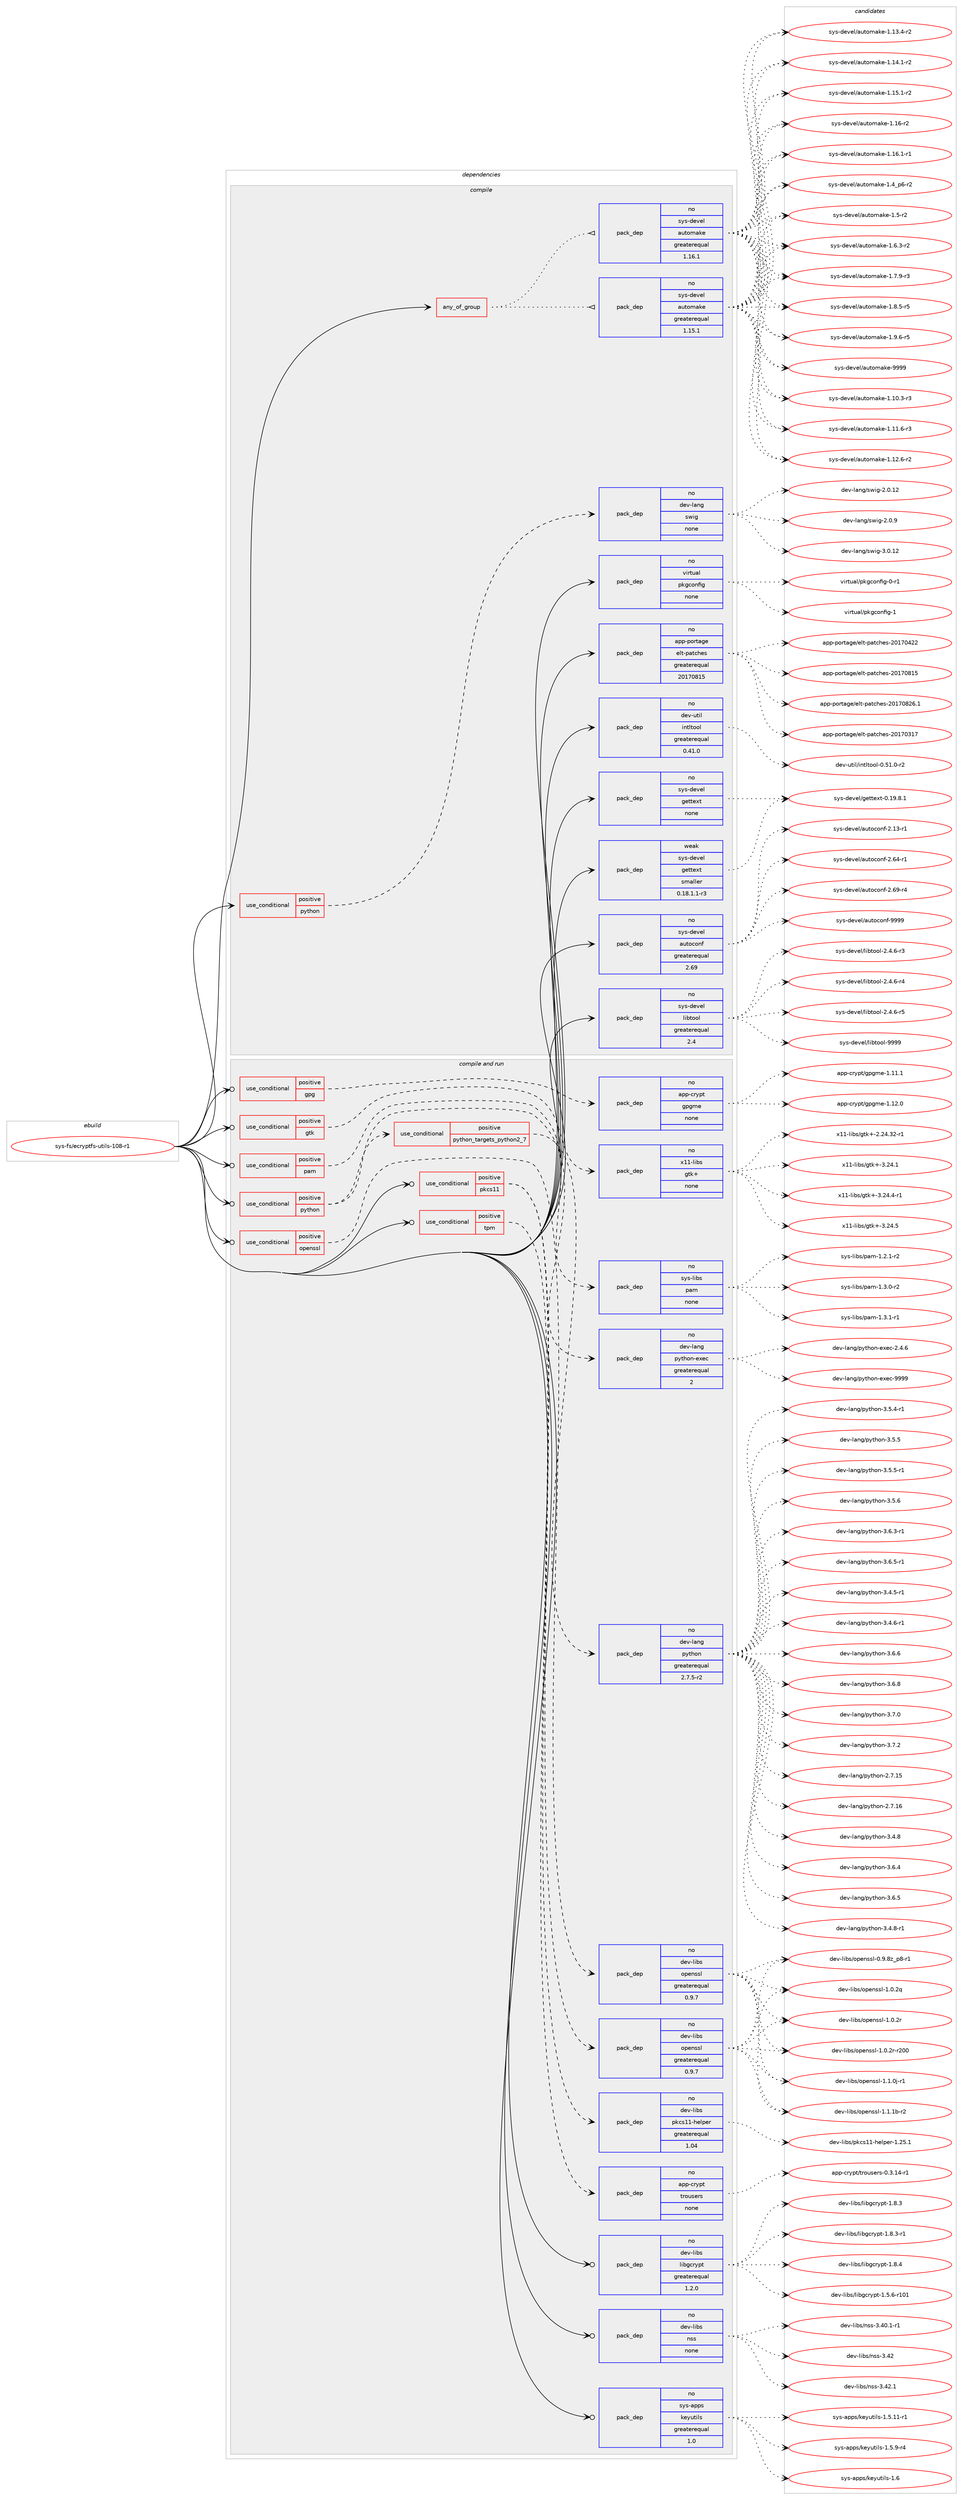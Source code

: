digraph prolog {

# *************
# Graph options
# *************

newrank=true;
concentrate=true;
compound=true;
graph [rankdir=LR,fontname=Helvetica,fontsize=10,ranksep=1.5];#, ranksep=2.5, nodesep=0.2];
edge  [arrowhead=vee];
node  [fontname=Helvetica,fontsize=10];

# **********
# The ebuild
# **********

subgraph cluster_leftcol {
color=gray;
rank=same;
label=<<i>ebuild</i>>;
id [label="sys-fs/ecryptfs-utils-108-r1", color=red, width=4, href="../sys-fs/ecryptfs-utils-108-r1.svg"];
}

# ****************
# The dependencies
# ****************

subgraph cluster_midcol {
color=gray;
label=<<i>dependencies</i>>;
subgraph cluster_compile {
fillcolor="#eeeeee";
style=filled;
label=<<i>compile</i>>;
subgraph any27517 {
dependency1731920 [label=<<TABLE BORDER="0" CELLBORDER="1" CELLSPACING="0" CELLPADDING="4"><TR><TD CELLPADDING="10">any_of_group</TD></TR></TABLE>>, shape=none, color=red];subgraph pack1242862 {
dependency1731921 [label=<<TABLE BORDER="0" CELLBORDER="1" CELLSPACING="0" CELLPADDING="4" WIDTH="220"><TR><TD ROWSPAN="6" CELLPADDING="30">pack_dep</TD></TR><TR><TD WIDTH="110">no</TD></TR><TR><TD>sys-devel</TD></TR><TR><TD>automake</TD></TR><TR><TD>greaterequal</TD></TR><TR><TD>1.16.1</TD></TR></TABLE>>, shape=none, color=blue];
}
dependency1731920:e -> dependency1731921:w [weight=20,style="dotted",arrowhead="oinv"];
subgraph pack1242863 {
dependency1731922 [label=<<TABLE BORDER="0" CELLBORDER="1" CELLSPACING="0" CELLPADDING="4" WIDTH="220"><TR><TD ROWSPAN="6" CELLPADDING="30">pack_dep</TD></TR><TR><TD WIDTH="110">no</TD></TR><TR><TD>sys-devel</TD></TR><TR><TD>automake</TD></TR><TR><TD>greaterequal</TD></TR><TR><TD>1.15.1</TD></TR></TABLE>>, shape=none, color=blue];
}
dependency1731920:e -> dependency1731922:w [weight=20,style="dotted",arrowhead="oinv"];
}
id:e -> dependency1731920:w [weight=20,style="solid",arrowhead="vee"];
subgraph cond460628 {
dependency1731923 [label=<<TABLE BORDER="0" CELLBORDER="1" CELLSPACING="0" CELLPADDING="4"><TR><TD ROWSPAN="3" CELLPADDING="10">use_conditional</TD></TR><TR><TD>positive</TD></TR><TR><TD>python</TD></TR></TABLE>>, shape=none, color=red];
subgraph pack1242864 {
dependency1731924 [label=<<TABLE BORDER="0" CELLBORDER="1" CELLSPACING="0" CELLPADDING="4" WIDTH="220"><TR><TD ROWSPAN="6" CELLPADDING="30">pack_dep</TD></TR><TR><TD WIDTH="110">no</TD></TR><TR><TD>dev-lang</TD></TR><TR><TD>swig</TD></TR><TR><TD>none</TD></TR><TR><TD></TD></TR></TABLE>>, shape=none, color=blue];
}
dependency1731923:e -> dependency1731924:w [weight=20,style="dashed",arrowhead="vee"];
}
id:e -> dependency1731923:w [weight=20,style="solid",arrowhead="vee"];
subgraph pack1242865 {
dependency1731925 [label=<<TABLE BORDER="0" CELLBORDER="1" CELLSPACING="0" CELLPADDING="4" WIDTH="220"><TR><TD ROWSPAN="6" CELLPADDING="30">pack_dep</TD></TR><TR><TD WIDTH="110">no</TD></TR><TR><TD>app-portage</TD></TR><TR><TD>elt-patches</TD></TR><TR><TD>greaterequal</TD></TR><TR><TD>20170815</TD></TR></TABLE>>, shape=none, color=blue];
}
id:e -> dependency1731925:w [weight=20,style="solid",arrowhead="vee"];
subgraph pack1242866 {
dependency1731926 [label=<<TABLE BORDER="0" CELLBORDER="1" CELLSPACING="0" CELLPADDING="4" WIDTH="220"><TR><TD ROWSPAN="6" CELLPADDING="30">pack_dep</TD></TR><TR><TD WIDTH="110">no</TD></TR><TR><TD>dev-util</TD></TR><TR><TD>intltool</TD></TR><TR><TD>greaterequal</TD></TR><TR><TD>0.41.0</TD></TR></TABLE>>, shape=none, color=blue];
}
id:e -> dependency1731926:w [weight=20,style="solid",arrowhead="vee"];
subgraph pack1242867 {
dependency1731927 [label=<<TABLE BORDER="0" CELLBORDER="1" CELLSPACING="0" CELLPADDING="4" WIDTH="220"><TR><TD ROWSPAN="6" CELLPADDING="30">pack_dep</TD></TR><TR><TD WIDTH="110">no</TD></TR><TR><TD>sys-devel</TD></TR><TR><TD>autoconf</TD></TR><TR><TD>greaterequal</TD></TR><TR><TD>2.69</TD></TR></TABLE>>, shape=none, color=blue];
}
id:e -> dependency1731927:w [weight=20,style="solid",arrowhead="vee"];
subgraph pack1242868 {
dependency1731928 [label=<<TABLE BORDER="0" CELLBORDER="1" CELLSPACING="0" CELLPADDING="4" WIDTH="220"><TR><TD ROWSPAN="6" CELLPADDING="30">pack_dep</TD></TR><TR><TD WIDTH="110">no</TD></TR><TR><TD>sys-devel</TD></TR><TR><TD>gettext</TD></TR><TR><TD>none</TD></TR><TR><TD></TD></TR></TABLE>>, shape=none, color=blue];
}
id:e -> dependency1731928:w [weight=20,style="solid",arrowhead="vee"];
subgraph pack1242869 {
dependency1731929 [label=<<TABLE BORDER="0" CELLBORDER="1" CELLSPACING="0" CELLPADDING="4" WIDTH="220"><TR><TD ROWSPAN="6" CELLPADDING="30">pack_dep</TD></TR><TR><TD WIDTH="110">no</TD></TR><TR><TD>sys-devel</TD></TR><TR><TD>libtool</TD></TR><TR><TD>greaterequal</TD></TR><TR><TD>2.4</TD></TR></TABLE>>, shape=none, color=blue];
}
id:e -> dependency1731929:w [weight=20,style="solid",arrowhead="vee"];
subgraph pack1242870 {
dependency1731930 [label=<<TABLE BORDER="0" CELLBORDER="1" CELLSPACING="0" CELLPADDING="4" WIDTH="220"><TR><TD ROWSPAN="6" CELLPADDING="30">pack_dep</TD></TR><TR><TD WIDTH="110">no</TD></TR><TR><TD>virtual</TD></TR><TR><TD>pkgconfig</TD></TR><TR><TD>none</TD></TR><TR><TD></TD></TR></TABLE>>, shape=none, color=blue];
}
id:e -> dependency1731930:w [weight=20,style="solid",arrowhead="vee"];
subgraph pack1242871 {
dependency1731931 [label=<<TABLE BORDER="0" CELLBORDER="1" CELLSPACING="0" CELLPADDING="4" WIDTH="220"><TR><TD ROWSPAN="6" CELLPADDING="30">pack_dep</TD></TR><TR><TD WIDTH="110">weak</TD></TR><TR><TD>sys-devel</TD></TR><TR><TD>gettext</TD></TR><TR><TD>smaller</TD></TR><TR><TD>0.18.1.1-r3</TD></TR></TABLE>>, shape=none, color=blue];
}
id:e -> dependency1731931:w [weight=20,style="solid",arrowhead="vee"];
}
subgraph cluster_compileandrun {
fillcolor="#eeeeee";
style=filled;
label=<<i>compile and run</i>>;
subgraph cond460629 {
dependency1731932 [label=<<TABLE BORDER="0" CELLBORDER="1" CELLSPACING="0" CELLPADDING="4"><TR><TD ROWSPAN="3" CELLPADDING="10">use_conditional</TD></TR><TR><TD>positive</TD></TR><TR><TD>gpg</TD></TR></TABLE>>, shape=none, color=red];
subgraph pack1242872 {
dependency1731933 [label=<<TABLE BORDER="0" CELLBORDER="1" CELLSPACING="0" CELLPADDING="4" WIDTH="220"><TR><TD ROWSPAN="6" CELLPADDING="30">pack_dep</TD></TR><TR><TD WIDTH="110">no</TD></TR><TR><TD>app-crypt</TD></TR><TR><TD>gpgme</TD></TR><TR><TD>none</TD></TR><TR><TD></TD></TR></TABLE>>, shape=none, color=blue];
}
dependency1731932:e -> dependency1731933:w [weight=20,style="dashed",arrowhead="vee"];
}
id:e -> dependency1731932:w [weight=20,style="solid",arrowhead="odotvee"];
subgraph cond460630 {
dependency1731934 [label=<<TABLE BORDER="0" CELLBORDER="1" CELLSPACING="0" CELLPADDING="4"><TR><TD ROWSPAN="3" CELLPADDING="10">use_conditional</TD></TR><TR><TD>positive</TD></TR><TR><TD>gtk</TD></TR></TABLE>>, shape=none, color=red];
subgraph pack1242873 {
dependency1731935 [label=<<TABLE BORDER="0" CELLBORDER="1" CELLSPACING="0" CELLPADDING="4" WIDTH="220"><TR><TD ROWSPAN="6" CELLPADDING="30">pack_dep</TD></TR><TR><TD WIDTH="110">no</TD></TR><TR><TD>x11-libs</TD></TR><TR><TD>gtk+</TD></TR><TR><TD>none</TD></TR><TR><TD></TD></TR></TABLE>>, shape=none, color=blue];
}
dependency1731934:e -> dependency1731935:w [weight=20,style="dashed",arrowhead="vee"];
}
id:e -> dependency1731934:w [weight=20,style="solid",arrowhead="odotvee"];
subgraph cond460631 {
dependency1731936 [label=<<TABLE BORDER="0" CELLBORDER="1" CELLSPACING="0" CELLPADDING="4"><TR><TD ROWSPAN="3" CELLPADDING="10">use_conditional</TD></TR><TR><TD>positive</TD></TR><TR><TD>openssl</TD></TR></TABLE>>, shape=none, color=red];
subgraph pack1242874 {
dependency1731937 [label=<<TABLE BORDER="0" CELLBORDER="1" CELLSPACING="0" CELLPADDING="4" WIDTH="220"><TR><TD ROWSPAN="6" CELLPADDING="30">pack_dep</TD></TR><TR><TD WIDTH="110">no</TD></TR><TR><TD>dev-libs</TD></TR><TR><TD>openssl</TD></TR><TR><TD>greaterequal</TD></TR><TR><TD>0.9.7</TD></TR></TABLE>>, shape=none, color=blue];
}
dependency1731936:e -> dependency1731937:w [weight=20,style="dashed",arrowhead="vee"];
}
id:e -> dependency1731936:w [weight=20,style="solid",arrowhead="odotvee"];
subgraph cond460632 {
dependency1731938 [label=<<TABLE BORDER="0" CELLBORDER="1" CELLSPACING="0" CELLPADDING="4"><TR><TD ROWSPAN="3" CELLPADDING="10">use_conditional</TD></TR><TR><TD>positive</TD></TR><TR><TD>pam</TD></TR></TABLE>>, shape=none, color=red];
subgraph pack1242875 {
dependency1731939 [label=<<TABLE BORDER="0" CELLBORDER="1" CELLSPACING="0" CELLPADDING="4" WIDTH="220"><TR><TD ROWSPAN="6" CELLPADDING="30">pack_dep</TD></TR><TR><TD WIDTH="110">no</TD></TR><TR><TD>sys-libs</TD></TR><TR><TD>pam</TD></TR><TR><TD>none</TD></TR><TR><TD></TD></TR></TABLE>>, shape=none, color=blue];
}
dependency1731938:e -> dependency1731939:w [weight=20,style="dashed",arrowhead="vee"];
}
id:e -> dependency1731938:w [weight=20,style="solid",arrowhead="odotvee"];
subgraph cond460633 {
dependency1731940 [label=<<TABLE BORDER="0" CELLBORDER="1" CELLSPACING="0" CELLPADDING="4"><TR><TD ROWSPAN="3" CELLPADDING="10">use_conditional</TD></TR><TR><TD>positive</TD></TR><TR><TD>pkcs11</TD></TR></TABLE>>, shape=none, color=red];
subgraph pack1242876 {
dependency1731941 [label=<<TABLE BORDER="0" CELLBORDER="1" CELLSPACING="0" CELLPADDING="4" WIDTH="220"><TR><TD ROWSPAN="6" CELLPADDING="30">pack_dep</TD></TR><TR><TD WIDTH="110">no</TD></TR><TR><TD>dev-libs</TD></TR><TR><TD>openssl</TD></TR><TR><TD>greaterequal</TD></TR><TR><TD>0.9.7</TD></TR></TABLE>>, shape=none, color=blue];
}
dependency1731940:e -> dependency1731941:w [weight=20,style="dashed",arrowhead="vee"];
subgraph pack1242877 {
dependency1731942 [label=<<TABLE BORDER="0" CELLBORDER="1" CELLSPACING="0" CELLPADDING="4" WIDTH="220"><TR><TD ROWSPAN="6" CELLPADDING="30">pack_dep</TD></TR><TR><TD WIDTH="110">no</TD></TR><TR><TD>dev-libs</TD></TR><TR><TD>pkcs11-helper</TD></TR><TR><TD>greaterequal</TD></TR><TR><TD>1.04</TD></TR></TABLE>>, shape=none, color=blue];
}
dependency1731940:e -> dependency1731942:w [weight=20,style="dashed",arrowhead="vee"];
}
id:e -> dependency1731940:w [weight=20,style="solid",arrowhead="odotvee"];
subgraph cond460634 {
dependency1731943 [label=<<TABLE BORDER="0" CELLBORDER="1" CELLSPACING="0" CELLPADDING="4"><TR><TD ROWSPAN="3" CELLPADDING="10">use_conditional</TD></TR><TR><TD>positive</TD></TR><TR><TD>python</TD></TR></TABLE>>, shape=none, color=red];
subgraph cond460635 {
dependency1731944 [label=<<TABLE BORDER="0" CELLBORDER="1" CELLSPACING="0" CELLPADDING="4"><TR><TD ROWSPAN="3" CELLPADDING="10">use_conditional</TD></TR><TR><TD>positive</TD></TR><TR><TD>python_targets_python2_7</TD></TR></TABLE>>, shape=none, color=red];
subgraph pack1242878 {
dependency1731945 [label=<<TABLE BORDER="0" CELLBORDER="1" CELLSPACING="0" CELLPADDING="4" WIDTH="220"><TR><TD ROWSPAN="6" CELLPADDING="30">pack_dep</TD></TR><TR><TD WIDTH="110">no</TD></TR><TR><TD>dev-lang</TD></TR><TR><TD>python</TD></TR><TR><TD>greaterequal</TD></TR><TR><TD>2.7.5-r2</TD></TR></TABLE>>, shape=none, color=blue];
}
dependency1731944:e -> dependency1731945:w [weight=20,style="dashed",arrowhead="vee"];
}
dependency1731943:e -> dependency1731944:w [weight=20,style="dashed",arrowhead="vee"];
subgraph pack1242879 {
dependency1731946 [label=<<TABLE BORDER="0" CELLBORDER="1" CELLSPACING="0" CELLPADDING="4" WIDTH="220"><TR><TD ROWSPAN="6" CELLPADDING="30">pack_dep</TD></TR><TR><TD WIDTH="110">no</TD></TR><TR><TD>dev-lang</TD></TR><TR><TD>python-exec</TD></TR><TR><TD>greaterequal</TD></TR><TR><TD>2</TD></TR></TABLE>>, shape=none, color=blue];
}
dependency1731943:e -> dependency1731946:w [weight=20,style="dashed",arrowhead="vee"];
}
id:e -> dependency1731943:w [weight=20,style="solid",arrowhead="odotvee"];
subgraph cond460636 {
dependency1731947 [label=<<TABLE BORDER="0" CELLBORDER="1" CELLSPACING="0" CELLPADDING="4"><TR><TD ROWSPAN="3" CELLPADDING="10">use_conditional</TD></TR><TR><TD>positive</TD></TR><TR><TD>tpm</TD></TR></TABLE>>, shape=none, color=red];
subgraph pack1242880 {
dependency1731948 [label=<<TABLE BORDER="0" CELLBORDER="1" CELLSPACING="0" CELLPADDING="4" WIDTH="220"><TR><TD ROWSPAN="6" CELLPADDING="30">pack_dep</TD></TR><TR><TD WIDTH="110">no</TD></TR><TR><TD>app-crypt</TD></TR><TR><TD>trousers</TD></TR><TR><TD>none</TD></TR><TR><TD></TD></TR></TABLE>>, shape=none, color=blue];
}
dependency1731947:e -> dependency1731948:w [weight=20,style="dashed",arrowhead="vee"];
}
id:e -> dependency1731947:w [weight=20,style="solid",arrowhead="odotvee"];
subgraph pack1242881 {
dependency1731949 [label=<<TABLE BORDER="0" CELLBORDER="1" CELLSPACING="0" CELLPADDING="4" WIDTH="220"><TR><TD ROWSPAN="6" CELLPADDING="30">pack_dep</TD></TR><TR><TD WIDTH="110">no</TD></TR><TR><TD>dev-libs</TD></TR><TR><TD>libgcrypt</TD></TR><TR><TD>greaterequal</TD></TR><TR><TD>1.2.0</TD></TR></TABLE>>, shape=none, color=blue];
}
id:e -> dependency1731949:w [weight=20,style="solid",arrowhead="odotvee"];
subgraph pack1242882 {
dependency1731950 [label=<<TABLE BORDER="0" CELLBORDER="1" CELLSPACING="0" CELLPADDING="4" WIDTH="220"><TR><TD ROWSPAN="6" CELLPADDING="30">pack_dep</TD></TR><TR><TD WIDTH="110">no</TD></TR><TR><TD>dev-libs</TD></TR><TR><TD>nss</TD></TR><TR><TD>none</TD></TR><TR><TD></TD></TR></TABLE>>, shape=none, color=blue];
}
id:e -> dependency1731950:w [weight=20,style="solid",arrowhead="odotvee"];
subgraph pack1242883 {
dependency1731951 [label=<<TABLE BORDER="0" CELLBORDER="1" CELLSPACING="0" CELLPADDING="4" WIDTH="220"><TR><TD ROWSPAN="6" CELLPADDING="30">pack_dep</TD></TR><TR><TD WIDTH="110">no</TD></TR><TR><TD>sys-apps</TD></TR><TR><TD>keyutils</TD></TR><TR><TD>greaterequal</TD></TR><TR><TD>1.0</TD></TR></TABLE>>, shape=none, color=blue];
}
id:e -> dependency1731951:w [weight=20,style="solid",arrowhead="odotvee"];
}
subgraph cluster_run {
fillcolor="#eeeeee";
style=filled;
label=<<i>run</i>>;
}
}

# **************
# The candidates
# **************

subgraph cluster_choices {
rank=same;
color=gray;
label=<<i>candidates</i>>;

subgraph choice1242862 {
color=black;
nodesep=1;
choice11512111545100101118101108479711711611110997107101454946494846514511451 [label="sys-devel/automake-1.10.3-r3", color=red, width=4,href="../sys-devel/automake-1.10.3-r3.svg"];
choice11512111545100101118101108479711711611110997107101454946494946544511451 [label="sys-devel/automake-1.11.6-r3", color=red, width=4,href="../sys-devel/automake-1.11.6-r3.svg"];
choice11512111545100101118101108479711711611110997107101454946495046544511450 [label="sys-devel/automake-1.12.6-r2", color=red, width=4,href="../sys-devel/automake-1.12.6-r2.svg"];
choice11512111545100101118101108479711711611110997107101454946495146524511450 [label="sys-devel/automake-1.13.4-r2", color=red, width=4,href="../sys-devel/automake-1.13.4-r2.svg"];
choice11512111545100101118101108479711711611110997107101454946495246494511450 [label="sys-devel/automake-1.14.1-r2", color=red, width=4,href="../sys-devel/automake-1.14.1-r2.svg"];
choice11512111545100101118101108479711711611110997107101454946495346494511450 [label="sys-devel/automake-1.15.1-r2", color=red, width=4,href="../sys-devel/automake-1.15.1-r2.svg"];
choice1151211154510010111810110847971171161111099710710145494649544511450 [label="sys-devel/automake-1.16-r2", color=red, width=4,href="../sys-devel/automake-1.16-r2.svg"];
choice11512111545100101118101108479711711611110997107101454946495446494511449 [label="sys-devel/automake-1.16.1-r1", color=red, width=4,href="../sys-devel/automake-1.16.1-r1.svg"];
choice115121115451001011181011084797117116111109971071014549465295112544511450 [label="sys-devel/automake-1.4_p6-r2", color=red, width=4,href="../sys-devel/automake-1.4_p6-r2.svg"];
choice11512111545100101118101108479711711611110997107101454946534511450 [label="sys-devel/automake-1.5-r2", color=red, width=4,href="../sys-devel/automake-1.5-r2.svg"];
choice115121115451001011181011084797117116111109971071014549465446514511450 [label="sys-devel/automake-1.6.3-r2", color=red, width=4,href="../sys-devel/automake-1.6.3-r2.svg"];
choice115121115451001011181011084797117116111109971071014549465546574511451 [label="sys-devel/automake-1.7.9-r3", color=red, width=4,href="../sys-devel/automake-1.7.9-r3.svg"];
choice115121115451001011181011084797117116111109971071014549465646534511453 [label="sys-devel/automake-1.8.5-r5", color=red, width=4,href="../sys-devel/automake-1.8.5-r5.svg"];
choice115121115451001011181011084797117116111109971071014549465746544511453 [label="sys-devel/automake-1.9.6-r5", color=red, width=4,href="../sys-devel/automake-1.9.6-r5.svg"];
choice115121115451001011181011084797117116111109971071014557575757 [label="sys-devel/automake-9999", color=red, width=4,href="../sys-devel/automake-9999.svg"];
dependency1731921:e -> choice11512111545100101118101108479711711611110997107101454946494846514511451:w [style=dotted,weight="100"];
dependency1731921:e -> choice11512111545100101118101108479711711611110997107101454946494946544511451:w [style=dotted,weight="100"];
dependency1731921:e -> choice11512111545100101118101108479711711611110997107101454946495046544511450:w [style=dotted,weight="100"];
dependency1731921:e -> choice11512111545100101118101108479711711611110997107101454946495146524511450:w [style=dotted,weight="100"];
dependency1731921:e -> choice11512111545100101118101108479711711611110997107101454946495246494511450:w [style=dotted,weight="100"];
dependency1731921:e -> choice11512111545100101118101108479711711611110997107101454946495346494511450:w [style=dotted,weight="100"];
dependency1731921:e -> choice1151211154510010111810110847971171161111099710710145494649544511450:w [style=dotted,weight="100"];
dependency1731921:e -> choice11512111545100101118101108479711711611110997107101454946495446494511449:w [style=dotted,weight="100"];
dependency1731921:e -> choice115121115451001011181011084797117116111109971071014549465295112544511450:w [style=dotted,weight="100"];
dependency1731921:e -> choice11512111545100101118101108479711711611110997107101454946534511450:w [style=dotted,weight="100"];
dependency1731921:e -> choice115121115451001011181011084797117116111109971071014549465446514511450:w [style=dotted,weight="100"];
dependency1731921:e -> choice115121115451001011181011084797117116111109971071014549465546574511451:w [style=dotted,weight="100"];
dependency1731921:e -> choice115121115451001011181011084797117116111109971071014549465646534511453:w [style=dotted,weight="100"];
dependency1731921:e -> choice115121115451001011181011084797117116111109971071014549465746544511453:w [style=dotted,weight="100"];
dependency1731921:e -> choice115121115451001011181011084797117116111109971071014557575757:w [style=dotted,weight="100"];
}
subgraph choice1242863 {
color=black;
nodesep=1;
choice11512111545100101118101108479711711611110997107101454946494846514511451 [label="sys-devel/automake-1.10.3-r3", color=red, width=4,href="../sys-devel/automake-1.10.3-r3.svg"];
choice11512111545100101118101108479711711611110997107101454946494946544511451 [label="sys-devel/automake-1.11.6-r3", color=red, width=4,href="../sys-devel/automake-1.11.6-r3.svg"];
choice11512111545100101118101108479711711611110997107101454946495046544511450 [label="sys-devel/automake-1.12.6-r2", color=red, width=4,href="../sys-devel/automake-1.12.6-r2.svg"];
choice11512111545100101118101108479711711611110997107101454946495146524511450 [label="sys-devel/automake-1.13.4-r2", color=red, width=4,href="../sys-devel/automake-1.13.4-r2.svg"];
choice11512111545100101118101108479711711611110997107101454946495246494511450 [label="sys-devel/automake-1.14.1-r2", color=red, width=4,href="../sys-devel/automake-1.14.1-r2.svg"];
choice11512111545100101118101108479711711611110997107101454946495346494511450 [label="sys-devel/automake-1.15.1-r2", color=red, width=4,href="../sys-devel/automake-1.15.1-r2.svg"];
choice1151211154510010111810110847971171161111099710710145494649544511450 [label="sys-devel/automake-1.16-r2", color=red, width=4,href="../sys-devel/automake-1.16-r2.svg"];
choice11512111545100101118101108479711711611110997107101454946495446494511449 [label="sys-devel/automake-1.16.1-r1", color=red, width=4,href="../sys-devel/automake-1.16.1-r1.svg"];
choice115121115451001011181011084797117116111109971071014549465295112544511450 [label="sys-devel/automake-1.4_p6-r2", color=red, width=4,href="../sys-devel/automake-1.4_p6-r2.svg"];
choice11512111545100101118101108479711711611110997107101454946534511450 [label="sys-devel/automake-1.5-r2", color=red, width=4,href="../sys-devel/automake-1.5-r2.svg"];
choice115121115451001011181011084797117116111109971071014549465446514511450 [label="sys-devel/automake-1.6.3-r2", color=red, width=4,href="../sys-devel/automake-1.6.3-r2.svg"];
choice115121115451001011181011084797117116111109971071014549465546574511451 [label="sys-devel/automake-1.7.9-r3", color=red, width=4,href="../sys-devel/automake-1.7.9-r3.svg"];
choice115121115451001011181011084797117116111109971071014549465646534511453 [label="sys-devel/automake-1.8.5-r5", color=red, width=4,href="../sys-devel/automake-1.8.5-r5.svg"];
choice115121115451001011181011084797117116111109971071014549465746544511453 [label="sys-devel/automake-1.9.6-r5", color=red, width=4,href="../sys-devel/automake-1.9.6-r5.svg"];
choice115121115451001011181011084797117116111109971071014557575757 [label="sys-devel/automake-9999", color=red, width=4,href="../sys-devel/automake-9999.svg"];
dependency1731922:e -> choice11512111545100101118101108479711711611110997107101454946494846514511451:w [style=dotted,weight="100"];
dependency1731922:e -> choice11512111545100101118101108479711711611110997107101454946494946544511451:w [style=dotted,weight="100"];
dependency1731922:e -> choice11512111545100101118101108479711711611110997107101454946495046544511450:w [style=dotted,weight="100"];
dependency1731922:e -> choice11512111545100101118101108479711711611110997107101454946495146524511450:w [style=dotted,weight="100"];
dependency1731922:e -> choice11512111545100101118101108479711711611110997107101454946495246494511450:w [style=dotted,weight="100"];
dependency1731922:e -> choice11512111545100101118101108479711711611110997107101454946495346494511450:w [style=dotted,weight="100"];
dependency1731922:e -> choice1151211154510010111810110847971171161111099710710145494649544511450:w [style=dotted,weight="100"];
dependency1731922:e -> choice11512111545100101118101108479711711611110997107101454946495446494511449:w [style=dotted,weight="100"];
dependency1731922:e -> choice115121115451001011181011084797117116111109971071014549465295112544511450:w [style=dotted,weight="100"];
dependency1731922:e -> choice11512111545100101118101108479711711611110997107101454946534511450:w [style=dotted,weight="100"];
dependency1731922:e -> choice115121115451001011181011084797117116111109971071014549465446514511450:w [style=dotted,weight="100"];
dependency1731922:e -> choice115121115451001011181011084797117116111109971071014549465546574511451:w [style=dotted,weight="100"];
dependency1731922:e -> choice115121115451001011181011084797117116111109971071014549465646534511453:w [style=dotted,weight="100"];
dependency1731922:e -> choice115121115451001011181011084797117116111109971071014549465746544511453:w [style=dotted,weight="100"];
dependency1731922:e -> choice115121115451001011181011084797117116111109971071014557575757:w [style=dotted,weight="100"];
}
subgraph choice1242864 {
color=black;
nodesep=1;
choice10010111845108971101034711511910510345504648464950 [label="dev-lang/swig-2.0.12", color=red, width=4,href="../dev-lang/swig-2.0.12.svg"];
choice100101118451089711010347115119105103455046484657 [label="dev-lang/swig-2.0.9", color=red, width=4,href="../dev-lang/swig-2.0.9.svg"];
choice10010111845108971101034711511910510345514648464950 [label="dev-lang/swig-3.0.12", color=red, width=4,href="../dev-lang/swig-3.0.12.svg"];
dependency1731924:e -> choice10010111845108971101034711511910510345504648464950:w [style=dotted,weight="100"];
dependency1731924:e -> choice100101118451089711010347115119105103455046484657:w [style=dotted,weight="100"];
dependency1731924:e -> choice10010111845108971101034711511910510345514648464950:w [style=dotted,weight="100"];
}
subgraph choice1242865 {
color=black;
nodesep=1;
choice97112112451121111141169710310147101108116451129711699104101115455048495548514955 [label="app-portage/elt-patches-20170317", color=red, width=4,href="../app-portage/elt-patches-20170317.svg"];
choice97112112451121111141169710310147101108116451129711699104101115455048495548525050 [label="app-portage/elt-patches-20170422", color=red, width=4,href="../app-portage/elt-patches-20170422.svg"];
choice97112112451121111141169710310147101108116451129711699104101115455048495548564953 [label="app-portage/elt-patches-20170815", color=red, width=4,href="../app-portage/elt-patches-20170815.svg"];
choice971121124511211111411697103101471011081164511297116991041011154550484955485650544649 [label="app-portage/elt-patches-20170826.1", color=red, width=4,href="../app-portage/elt-patches-20170826.1.svg"];
dependency1731925:e -> choice97112112451121111141169710310147101108116451129711699104101115455048495548514955:w [style=dotted,weight="100"];
dependency1731925:e -> choice97112112451121111141169710310147101108116451129711699104101115455048495548525050:w [style=dotted,weight="100"];
dependency1731925:e -> choice97112112451121111141169710310147101108116451129711699104101115455048495548564953:w [style=dotted,weight="100"];
dependency1731925:e -> choice971121124511211111411697103101471011081164511297116991041011154550484955485650544649:w [style=dotted,weight="100"];
}
subgraph choice1242866 {
color=black;
nodesep=1;
choice1001011184511711610510847105110116108116111111108454846534946484511450 [label="dev-util/intltool-0.51.0-r2", color=red, width=4,href="../dev-util/intltool-0.51.0-r2.svg"];
dependency1731926:e -> choice1001011184511711610510847105110116108116111111108454846534946484511450:w [style=dotted,weight="100"];
}
subgraph choice1242867 {
color=black;
nodesep=1;
choice1151211154510010111810110847971171161119911111010245504649514511449 [label="sys-devel/autoconf-2.13-r1", color=red, width=4,href="../sys-devel/autoconf-2.13-r1.svg"];
choice1151211154510010111810110847971171161119911111010245504654524511449 [label="sys-devel/autoconf-2.64-r1", color=red, width=4,href="../sys-devel/autoconf-2.64-r1.svg"];
choice1151211154510010111810110847971171161119911111010245504654574511452 [label="sys-devel/autoconf-2.69-r4", color=red, width=4,href="../sys-devel/autoconf-2.69-r4.svg"];
choice115121115451001011181011084797117116111991111101024557575757 [label="sys-devel/autoconf-9999", color=red, width=4,href="../sys-devel/autoconf-9999.svg"];
dependency1731927:e -> choice1151211154510010111810110847971171161119911111010245504649514511449:w [style=dotted,weight="100"];
dependency1731927:e -> choice1151211154510010111810110847971171161119911111010245504654524511449:w [style=dotted,weight="100"];
dependency1731927:e -> choice1151211154510010111810110847971171161119911111010245504654574511452:w [style=dotted,weight="100"];
dependency1731927:e -> choice115121115451001011181011084797117116111991111101024557575757:w [style=dotted,weight="100"];
}
subgraph choice1242868 {
color=black;
nodesep=1;
choice1151211154510010111810110847103101116116101120116454846495746564649 [label="sys-devel/gettext-0.19.8.1", color=red, width=4,href="../sys-devel/gettext-0.19.8.1.svg"];
dependency1731928:e -> choice1151211154510010111810110847103101116116101120116454846495746564649:w [style=dotted,weight="100"];
}
subgraph choice1242869 {
color=black;
nodesep=1;
choice1151211154510010111810110847108105981161111111084550465246544511451 [label="sys-devel/libtool-2.4.6-r3", color=red, width=4,href="../sys-devel/libtool-2.4.6-r3.svg"];
choice1151211154510010111810110847108105981161111111084550465246544511452 [label="sys-devel/libtool-2.4.6-r4", color=red, width=4,href="../sys-devel/libtool-2.4.6-r4.svg"];
choice1151211154510010111810110847108105981161111111084550465246544511453 [label="sys-devel/libtool-2.4.6-r5", color=red, width=4,href="../sys-devel/libtool-2.4.6-r5.svg"];
choice1151211154510010111810110847108105981161111111084557575757 [label="sys-devel/libtool-9999", color=red, width=4,href="../sys-devel/libtool-9999.svg"];
dependency1731929:e -> choice1151211154510010111810110847108105981161111111084550465246544511451:w [style=dotted,weight="100"];
dependency1731929:e -> choice1151211154510010111810110847108105981161111111084550465246544511452:w [style=dotted,weight="100"];
dependency1731929:e -> choice1151211154510010111810110847108105981161111111084550465246544511453:w [style=dotted,weight="100"];
dependency1731929:e -> choice1151211154510010111810110847108105981161111111084557575757:w [style=dotted,weight="100"];
}
subgraph choice1242870 {
color=black;
nodesep=1;
choice11810511411611797108471121071039911111010210510345484511449 [label="virtual/pkgconfig-0-r1", color=red, width=4,href="../virtual/pkgconfig-0-r1.svg"];
choice1181051141161179710847112107103991111101021051034549 [label="virtual/pkgconfig-1", color=red, width=4,href="../virtual/pkgconfig-1.svg"];
dependency1731930:e -> choice11810511411611797108471121071039911111010210510345484511449:w [style=dotted,weight="100"];
dependency1731930:e -> choice1181051141161179710847112107103991111101021051034549:w [style=dotted,weight="100"];
}
subgraph choice1242871 {
color=black;
nodesep=1;
choice1151211154510010111810110847103101116116101120116454846495746564649 [label="sys-devel/gettext-0.19.8.1", color=red, width=4,href="../sys-devel/gettext-0.19.8.1.svg"];
dependency1731931:e -> choice1151211154510010111810110847103101116116101120116454846495746564649:w [style=dotted,weight="100"];
}
subgraph choice1242872 {
color=black;
nodesep=1;
choice9711211245991141211121164710311210310910145494649494649 [label="app-crypt/gpgme-1.11.1", color=red, width=4,href="../app-crypt/gpgme-1.11.1.svg"];
choice9711211245991141211121164710311210310910145494649504648 [label="app-crypt/gpgme-1.12.0", color=red, width=4,href="../app-crypt/gpgme-1.12.0.svg"];
dependency1731933:e -> choice9711211245991141211121164710311210310910145494649494649:w [style=dotted,weight="100"];
dependency1731933:e -> choice9711211245991141211121164710311210310910145494649504648:w [style=dotted,weight="100"];
}
subgraph choice1242873 {
color=black;
nodesep=1;
choice12049494510810598115471031161074345504650524651504511449 [label="x11-libs/gtk+-2.24.32-r1", color=red, width=4,href="../x11-libs/gtk+-2.24.32-r1.svg"];
choice12049494510810598115471031161074345514650524649 [label="x11-libs/gtk+-3.24.1", color=red, width=4,href="../x11-libs/gtk+-3.24.1.svg"];
choice120494945108105981154710311610743455146505246524511449 [label="x11-libs/gtk+-3.24.4-r1", color=red, width=4,href="../x11-libs/gtk+-3.24.4-r1.svg"];
choice12049494510810598115471031161074345514650524653 [label="x11-libs/gtk+-3.24.5", color=red, width=4,href="../x11-libs/gtk+-3.24.5.svg"];
dependency1731935:e -> choice12049494510810598115471031161074345504650524651504511449:w [style=dotted,weight="100"];
dependency1731935:e -> choice12049494510810598115471031161074345514650524649:w [style=dotted,weight="100"];
dependency1731935:e -> choice120494945108105981154710311610743455146505246524511449:w [style=dotted,weight="100"];
dependency1731935:e -> choice12049494510810598115471031161074345514650524653:w [style=dotted,weight="100"];
}
subgraph choice1242874 {
color=black;
nodesep=1;
choice10010111845108105981154711111210111011511510845484657465612295112564511449 [label="dev-libs/openssl-0.9.8z_p8-r1", color=red, width=4,href="../dev-libs/openssl-0.9.8z_p8-r1.svg"];
choice100101118451081059811547111112101110115115108454946484650113 [label="dev-libs/openssl-1.0.2q", color=red, width=4,href="../dev-libs/openssl-1.0.2q.svg"];
choice100101118451081059811547111112101110115115108454946484650114 [label="dev-libs/openssl-1.0.2r", color=red, width=4,href="../dev-libs/openssl-1.0.2r.svg"];
choice10010111845108105981154711111210111011511510845494648465011445114504848 [label="dev-libs/openssl-1.0.2r-r200", color=red, width=4,href="../dev-libs/openssl-1.0.2r-r200.svg"];
choice1001011184510810598115471111121011101151151084549464946481064511449 [label="dev-libs/openssl-1.1.0j-r1", color=red, width=4,href="../dev-libs/openssl-1.1.0j-r1.svg"];
choice100101118451081059811547111112101110115115108454946494649984511450 [label="dev-libs/openssl-1.1.1b-r2", color=red, width=4,href="../dev-libs/openssl-1.1.1b-r2.svg"];
dependency1731937:e -> choice10010111845108105981154711111210111011511510845484657465612295112564511449:w [style=dotted,weight="100"];
dependency1731937:e -> choice100101118451081059811547111112101110115115108454946484650113:w [style=dotted,weight="100"];
dependency1731937:e -> choice100101118451081059811547111112101110115115108454946484650114:w [style=dotted,weight="100"];
dependency1731937:e -> choice10010111845108105981154711111210111011511510845494648465011445114504848:w [style=dotted,weight="100"];
dependency1731937:e -> choice1001011184510810598115471111121011101151151084549464946481064511449:w [style=dotted,weight="100"];
dependency1731937:e -> choice100101118451081059811547111112101110115115108454946494649984511450:w [style=dotted,weight="100"];
}
subgraph choice1242875 {
color=black;
nodesep=1;
choice115121115451081059811547112971094549465046494511450 [label="sys-libs/pam-1.2.1-r2", color=red, width=4,href="../sys-libs/pam-1.2.1-r2.svg"];
choice115121115451081059811547112971094549465146484511450 [label="sys-libs/pam-1.3.0-r2", color=red, width=4,href="../sys-libs/pam-1.3.0-r2.svg"];
choice115121115451081059811547112971094549465146494511449 [label="sys-libs/pam-1.3.1-r1", color=red, width=4,href="../sys-libs/pam-1.3.1-r1.svg"];
dependency1731939:e -> choice115121115451081059811547112971094549465046494511450:w [style=dotted,weight="100"];
dependency1731939:e -> choice115121115451081059811547112971094549465146484511450:w [style=dotted,weight="100"];
dependency1731939:e -> choice115121115451081059811547112971094549465146494511449:w [style=dotted,weight="100"];
}
subgraph choice1242876 {
color=black;
nodesep=1;
choice10010111845108105981154711111210111011511510845484657465612295112564511449 [label="dev-libs/openssl-0.9.8z_p8-r1", color=red, width=4,href="../dev-libs/openssl-0.9.8z_p8-r1.svg"];
choice100101118451081059811547111112101110115115108454946484650113 [label="dev-libs/openssl-1.0.2q", color=red, width=4,href="../dev-libs/openssl-1.0.2q.svg"];
choice100101118451081059811547111112101110115115108454946484650114 [label="dev-libs/openssl-1.0.2r", color=red, width=4,href="../dev-libs/openssl-1.0.2r.svg"];
choice10010111845108105981154711111210111011511510845494648465011445114504848 [label="dev-libs/openssl-1.0.2r-r200", color=red, width=4,href="../dev-libs/openssl-1.0.2r-r200.svg"];
choice1001011184510810598115471111121011101151151084549464946481064511449 [label="dev-libs/openssl-1.1.0j-r1", color=red, width=4,href="../dev-libs/openssl-1.1.0j-r1.svg"];
choice100101118451081059811547111112101110115115108454946494649984511450 [label="dev-libs/openssl-1.1.1b-r2", color=red, width=4,href="../dev-libs/openssl-1.1.1b-r2.svg"];
dependency1731941:e -> choice10010111845108105981154711111210111011511510845484657465612295112564511449:w [style=dotted,weight="100"];
dependency1731941:e -> choice100101118451081059811547111112101110115115108454946484650113:w [style=dotted,weight="100"];
dependency1731941:e -> choice100101118451081059811547111112101110115115108454946484650114:w [style=dotted,weight="100"];
dependency1731941:e -> choice10010111845108105981154711111210111011511510845494648465011445114504848:w [style=dotted,weight="100"];
dependency1731941:e -> choice1001011184510810598115471111121011101151151084549464946481064511449:w [style=dotted,weight="100"];
dependency1731941:e -> choice100101118451081059811547111112101110115115108454946494649984511450:w [style=dotted,weight="100"];
}
subgraph choice1242877 {
color=black;
nodesep=1;
choice1001011184510810598115471121079911549494510410110811210111445494650534649 [label="dev-libs/pkcs11-helper-1.25.1", color=red, width=4,href="../dev-libs/pkcs11-helper-1.25.1.svg"];
dependency1731942:e -> choice1001011184510810598115471121079911549494510410110811210111445494650534649:w [style=dotted,weight="100"];
}
subgraph choice1242878 {
color=black;
nodesep=1;
choice10010111845108971101034711212111610411111045504655464953 [label="dev-lang/python-2.7.15", color=red, width=4,href="../dev-lang/python-2.7.15.svg"];
choice10010111845108971101034711212111610411111045504655464954 [label="dev-lang/python-2.7.16", color=red, width=4,href="../dev-lang/python-2.7.16.svg"];
choice1001011184510897110103471121211161041111104551465246534511449 [label="dev-lang/python-3.4.5-r1", color=red, width=4,href="../dev-lang/python-3.4.5-r1.svg"];
choice1001011184510897110103471121211161041111104551465246544511449 [label="dev-lang/python-3.4.6-r1", color=red, width=4,href="../dev-lang/python-3.4.6-r1.svg"];
choice100101118451089711010347112121116104111110455146524656 [label="dev-lang/python-3.4.8", color=red, width=4,href="../dev-lang/python-3.4.8.svg"];
choice1001011184510897110103471121211161041111104551465246564511449 [label="dev-lang/python-3.4.8-r1", color=red, width=4,href="../dev-lang/python-3.4.8-r1.svg"];
choice1001011184510897110103471121211161041111104551465346524511449 [label="dev-lang/python-3.5.4-r1", color=red, width=4,href="../dev-lang/python-3.5.4-r1.svg"];
choice100101118451089711010347112121116104111110455146534653 [label="dev-lang/python-3.5.5", color=red, width=4,href="../dev-lang/python-3.5.5.svg"];
choice1001011184510897110103471121211161041111104551465346534511449 [label="dev-lang/python-3.5.5-r1", color=red, width=4,href="../dev-lang/python-3.5.5-r1.svg"];
choice100101118451089711010347112121116104111110455146534654 [label="dev-lang/python-3.5.6", color=red, width=4,href="../dev-lang/python-3.5.6.svg"];
choice1001011184510897110103471121211161041111104551465446514511449 [label="dev-lang/python-3.6.3-r1", color=red, width=4,href="../dev-lang/python-3.6.3-r1.svg"];
choice100101118451089711010347112121116104111110455146544652 [label="dev-lang/python-3.6.4", color=red, width=4,href="../dev-lang/python-3.6.4.svg"];
choice100101118451089711010347112121116104111110455146544653 [label="dev-lang/python-3.6.5", color=red, width=4,href="../dev-lang/python-3.6.5.svg"];
choice1001011184510897110103471121211161041111104551465446534511449 [label="dev-lang/python-3.6.5-r1", color=red, width=4,href="../dev-lang/python-3.6.5-r1.svg"];
choice100101118451089711010347112121116104111110455146544654 [label="dev-lang/python-3.6.6", color=red, width=4,href="../dev-lang/python-3.6.6.svg"];
choice100101118451089711010347112121116104111110455146544656 [label="dev-lang/python-3.6.8", color=red, width=4,href="../dev-lang/python-3.6.8.svg"];
choice100101118451089711010347112121116104111110455146554648 [label="dev-lang/python-3.7.0", color=red, width=4,href="../dev-lang/python-3.7.0.svg"];
choice100101118451089711010347112121116104111110455146554650 [label="dev-lang/python-3.7.2", color=red, width=4,href="../dev-lang/python-3.7.2.svg"];
dependency1731945:e -> choice10010111845108971101034711212111610411111045504655464953:w [style=dotted,weight="100"];
dependency1731945:e -> choice10010111845108971101034711212111610411111045504655464954:w [style=dotted,weight="100"];
dependency1731945:e -> choice1001011184510897110103471121211161041111104551465246534511449:w [style=dotted,weight="100"];
dependency1731945:e -> choice1001011184510897110103471121211161041111104551465246544511449:w [style=dotted,weight="100"];
dependency1731945:e -> choice100101118451089711010347112121116104111110455146524656:w [style=dotted,weight="100"];
dependency1731945:e -> choice1001011184510897110103471121211161041111104551465246564511449:w [style=dotted,weight="100"];
dependency1731945:e -> choice1001011184510897110103471121211161041111104551465346524511449:w [style=dotted,weight="100"];
dependency1731945:e -> choice100101118451089711010347112121116104111110455146534653:w [style=dotted,weight="100"];
dependency1731945:e -> choice1001011184510897110103471121211161041111104551465346534511449:w [style=dotted,weight="100"];
dependency1731945:e -> choice100101118451089711010347112121116104111110455146534654:w [style=dotted,weight="100"];
dependency1731945:e -> choice1001011184510897110103471121211161041111104551465446514511449:w [style=dotted,weight="100"];
dependency1731945:e -> choice100101118451089711010347112121116104111110455146544652:w [style=dotted,weight="100"];
dependency1731945:e -> choice100101118451089711010347112121116104111110455146544653:w [style=dotted,weight="100"];
dependency1731945:e -> choice1001011184510897110103471121211161041111104551465446534511449:w [style=dotted,weight="100"];
dependency1731945:e -> choice100101118451089711010347112121116104111110455146544654:w [style=dotted,weight="100"];
dependency1731945:e -> choice100101118451089711010347112121116104111110455146544656:w [style=dotted,weight="100"];
dependency1731945:e -> choice100101118451089711010347112121116104111110455146554648:w [style=dotted,weight="100"];
dependency1731945:e -> choice100101118451089711010347112121116104111110455146554650:w [style=dotted,weight="100"];
}
subgraph choice1242879 {
color=black;
nodesep=1;
choice1001011184510897110103471121211161041111104510112010199455046524654 [label="dev-lang/python-exec-2.4.6", color=red, width=4,href="../dev-lang/python-exec-2.4.6.svg"];
choice10010111845108971101034711212111610411111045101120101994557575757 [label="dev-lang/python-exec-9999", color=red, width=4,href="../dev-lang/python-exec-9999.svg"];
dependency1731946:e -> choice1001011184510897110103471121211161041111104510112010199455046524654:w [style=dotted,weight="100"];
dependency1731946:e -> choice10010111845108971101034711212111610411111045101120101994557575757:w [style=dotted,weight="100"];
}
subgraph choice1242880 {
color=black;
nodesep=1;
choice97112112459911412111211647116114111117115101114115454846514649524511449 [label="app-crypt/trousers-0.3.14-r1", color=red, width=4,href="../app-crypt/trousers-0.3.14-r1.svg"];
dependency1731948:e -> choice97112112459911412111211647116114111117115101114115454846514649524511449:w [style=dotted,weight="100"];
}
subgraph choice1242881 {
color=black;
nodesep=1;
choice100101118451081059811547108105981039911412111211645494653465445114494849 [label="dev-libs/libgcrypt-1.5.6-r101", color=red, width=4,href="../dev-libs/libgcrypt-1.5.6-r101.svg"];
choice1001011184510810598115471081059810399114121112116454946564651 [label="dev-libs/libgcrypt-1.8.3", color=red, width=4,href="../dev-libs/libgcrypt-1.8.3.svg"];
choice10010111845108105981154710810598103991141211121164549465646514511449 [label="dev-libs/libgcrypt-1.8.3-r1", color=red, width=4,href="../dev-libs/libgcrypt-1.8.3-r1.svg"];
choice1001011184510810598115471081059810399114121112116454946564652 [label="dev-libs/libgcrypt-1.8.4", color=red, width=4,href="../dev-libs/libgcrypt-1.8.4.svg"];
dependency1731949:e -> choice100101118451081059811547108105981039911412111211645494653465445114494849:w [style=dotted,weight="100"];
dependency1731949:e -> choice1001011184510810598115471081059810399114121112116454946564651:w [style=dotted,weight="100"];
dependency1731949:e -> choice10010111845108105981154710810598103991141211121164549465646514511449:w [style=dotted,weight="100"];
dependency1731949:e -> choice1001011184510810598115471081059810399114121112116454946564652:w [style=dotted,weight="100"];
}
subgraph choice1242882 {
color=black;
nodesep=1;
choice100101118451081059811547110115115455146524846494511449 [label="dev-libs/nss-3.40.1-r1", color=red, width=4,href="../dev-libs/nss-3.40.1-r1.svg"];
choice1001011184510810598115471101151154551465250 [label="dev-libs/nss-3.42", color=red, width=4,href="../dev-libs/nss-3.42.svg"];
choice10010111845108105981154711011511545514652504649 [label="dev-libs/nss-3.42.1", color=red, width=4,href="../dev-libs/nss-3.42.1.svg"];
dependency1731950:e -> choice100101118451081059811547110115115455146524846494511449:w [style=dotted,weight="100"];
dependency1731950:e -> choice1001011184510810598115471101151154551465250:w [style=dotted,weight="100"];
dependency1731950:e -> choice10010111845108105981154711011511545514652504649:w [style=dotted,weight="100"];
}
subgraph choice1242883 {
color=black;
nodesep=1;
choice115121115459711211211547107101121117116105108115454946534649494511449 [label="sys-apps/keyutils-1.5.11-r1", color=red, width=4,href="../sys-apps/keyutils-1.5.11-r1.svg"];
choice1151211154597112112115471071011211171161051081154549465346574511452 [label="sys-apps/keyutils-1.5.9-r4", color=red, width=4,href="../sys-apps/keyutils-1.5.9-r4.svg"];
choice11512111545971121121154710710112111711610510811545494654 [label="sys-apps/keyutils-1.6", color=red, width=4,href="../sys-apps/keyutils-1.6.svg"];
dependency1731951:e -> choice115121115459711211211547107101121117116105108115454946534649494511449:w [style=dotted,weight="100"];
dependency1731951:e -> choice1151211154597112112115471071011211171161051081154549465346574511452:w [style=dotted,weight="100"];
dependency1731951:e -> choice11512111545971121121154710710112111711610510811545494654:w [style=dotted,weight="100"];
}
}

}
